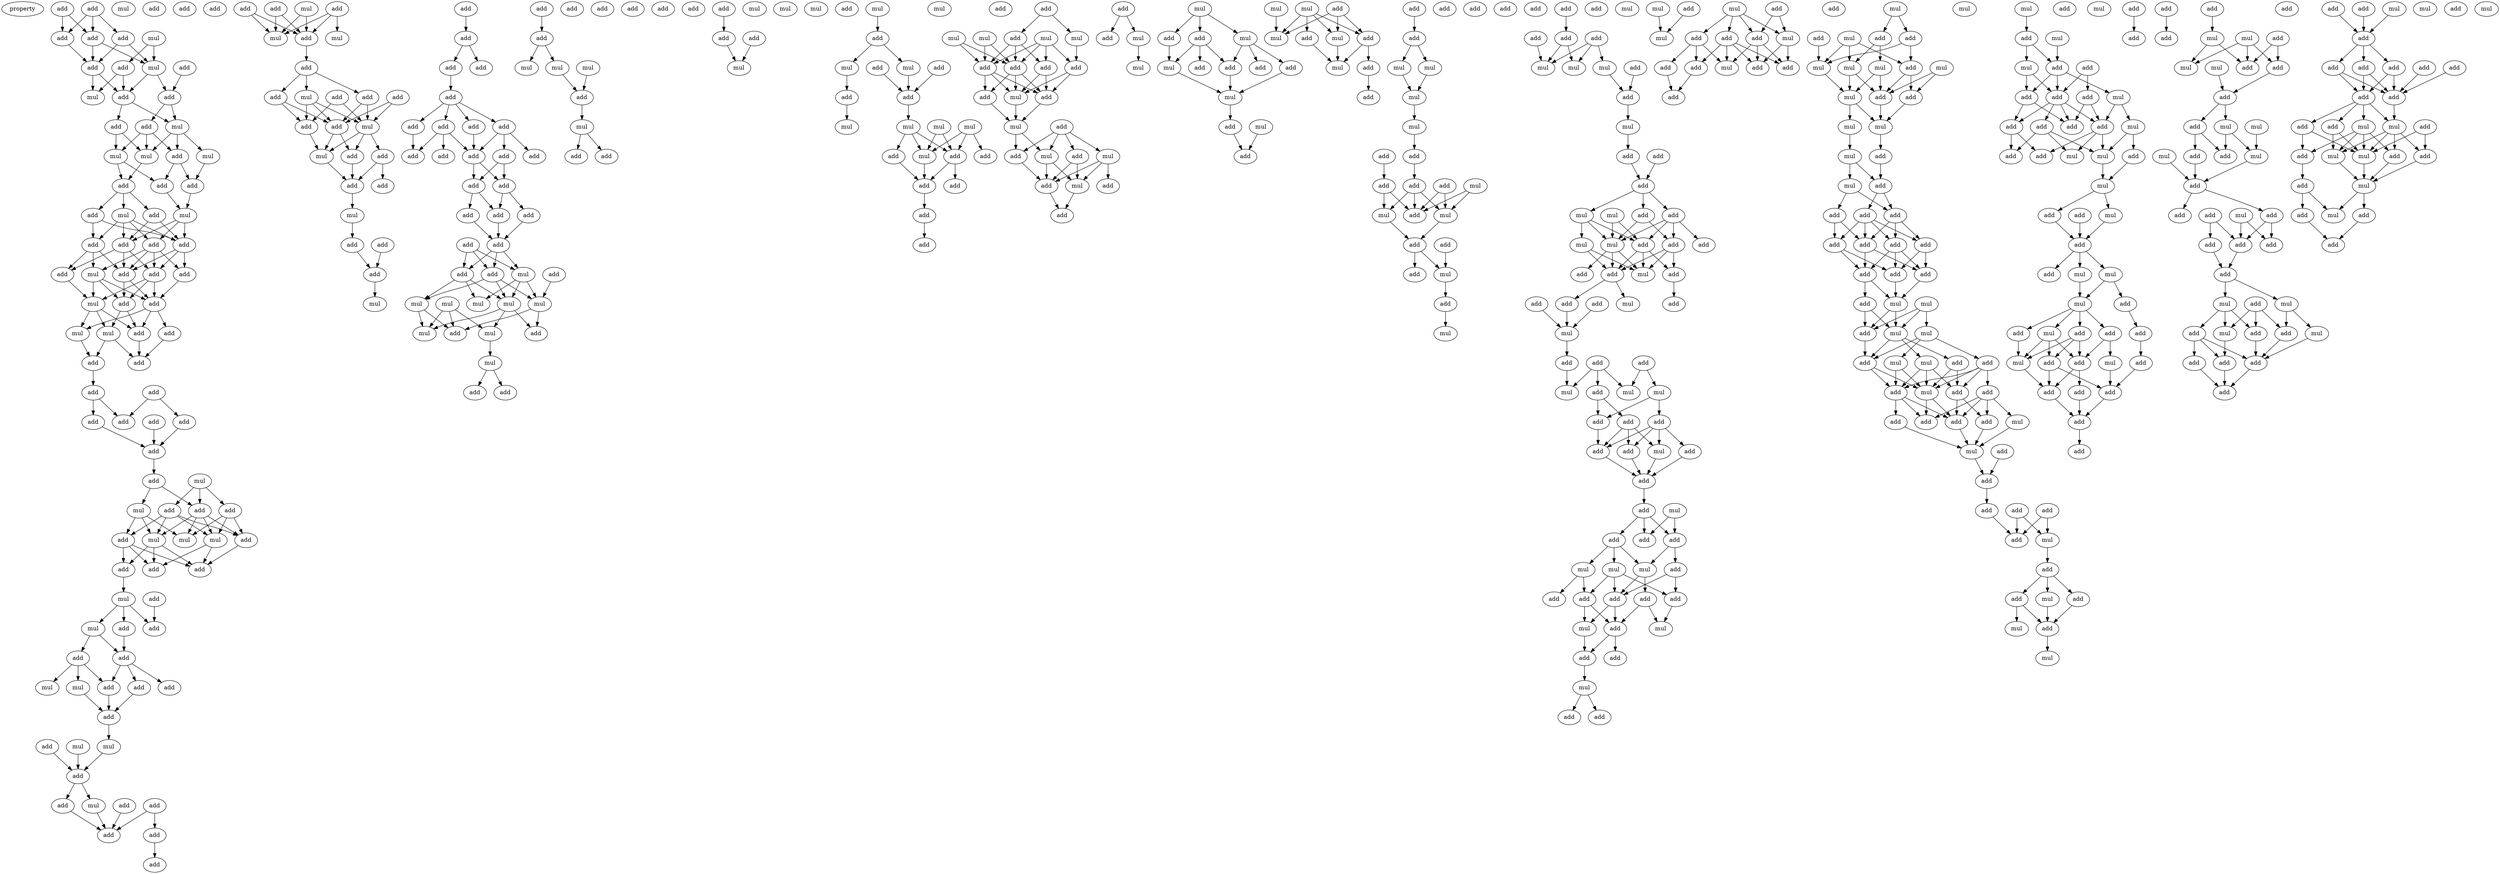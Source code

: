 digraph {
    node [fontcolor=black]
    property [mul=2,lf=1.0]
    0 [ label = add ];
    1 [ label = add ];
    2 [ label = mul ];
    3 [ label = mul ];
    4 [ label = add ];
    5 [ label = add ];
    6 [ label = add ];
    7 [ label = add ];
    8 [ label = mul ];
    9 [ label = add ];
    10 [ label = add ];
    11 [ label = mul ];
    12 [ label = add ];
    13 [ label = add ];
    14 [ label = add ];
    15 [ label = add ];
    16 [ label = mul ];
    17 [ label = mul ];
    18 [ label = add ];
    19 [ label = mul ];
    20 [ label = mul ];
    21 [ label = add ];
    22 [ label = add ];
    23 [ label = add ];
    24 [ label = add ];
    25 [ label = mul ];
    26 [ label = mul ];
    27 [ label = add ];
    28 [ label = add ];
    29 [ label = add ];
    30 [ label = add ];
    31 [ label = add ];
    32 [ label = add ];
    33 [ label = add ];
    34 [ label = mul ];
    35 [ label = add ];
    36 [ label = add ];
    37 [ label = mul ];
    38 [ label = add ];
    39 [ label = add ];
    40 [ label = add ];
    41 [ label = add ];
    42 [ label = mul ];
    43 [ label = add ];
    44 [ label = mul ];
    45 [ label = add ];
    46 [ label = add ];
    47 [ label = add ];
    48 [ label = add ];
    49 [ label = add ];
    50 [ label = add ];
    51 [ label = add ];
    52 [ label = add ];
    53 [ label = add ];
    54 [ label = add ];
    55 [ label = mul ];
    56 [ label = add ];
    57 [ label = add ];
    58 [ label = add ];
    59 [ label = add ];
    60 [ label = mul ];
    61 [ label = mul ];
    62 [ label = mul ];
    63 [ label = mul ];
    64 [ label = add ];
    65 [ label = add ];
    66 [ label = add ];
    67 [ label = add ];
    68 [ label = add ];
    69 [ label = add ];
    70 [ label = mul ];
    71 [ label = mul ];
    72 [ label = add ];
    73 [ label = add ];
    74 [ label = add ];
    75 [ label = add ];
    76 [ label = add ];
    77 [ label = mul ];
    78 [ label = add ];
    79 [ label = add ];
    80 [ label = mul ];
    81 [ label = add ];
    82 [ label = add ];
    83 [ label = add ];
    84 [ label = mul ];
    85 [ label = mul ];
    86 [ label = add ];
    87 [ label = add ];
    88 [ label = add ];
    89 [ label = add ];
    90 [ label = mul ];
    91 [ label = add ];
    92 [ label = add ];
    93 [ label = add ];
    94 [ label = add ];
    95 [ label = add ];
    96 [ label = mul ];
    97 [ label = add ];
    98 [ label = mul ];
    99 [ label = mul ];
    100 [ label = add ];
    101 [ label = add ];
    102 [ label = add ];
    103 [ label = mul ];
    104 [ label = add ];
    105 [ label = add ];
    106 [ label = add ];
    107 [ label = add ];
    108 [ label = mul ];
    109 [ label = add ];
    110 [ label = add ];
    111 [ label = add ];
    112 [ label = mul ];
    113 [ label = add ];
    114 [ label = add ];
    115 [ label = mul ];
    116 [ label = add ];
    117 [ label = add ];
    118 [ label = add ];
    119 [ label = add ];
    120 [ label = add ];
    121 [ label = mul ];
    122 [ label = add ];
    123 [ label = add ];
    124 [ label = add ];
    125 [ label = add ];
    126 [ label = add ];
    127 [ label = add ];
    128 [ label = add ];
    129 [ label = add ];
    130 [ label = add ];
    131 [ label = add ];
    132 [ label = add ];
    133 [ label = add ];
    134 [ label = add ];
    135 [ label = add ];
    136 [ label = add ];
    137 [ label = add ];
    138 [ label = add ];
    139 [ label = add ];
    140 [ label = add ];
    141 [ label = add ];
    142 [ label = add ];
    143 [ label = mul ];
    144 [ label = add ];
    145 [ label = mul ];
    146 [ label = mul ];
    147 [ label = mul ];
    148 [ label = mul ];
    149 [ label = mul ];
    150 [ label = add ];
    151 [ label = mul ];
    152 [ label = add ];
    153 [ label = mul ];
    154 [ label = mul ];
    155 [ label = add ];
    156 [ label = add ];
    157 [ label = add ];
    158 [ label = add ];
    159 [ label = add ];
    160 [ label = mul ];
    161 [ label = mul ];
    162 [ label = add ];
    163 [ label = mul ];
    164 [ label = add ];
    165 [ label = mul ];
    166 [ label = add ];
    167 [ label = add ];
    168 [ label = add ];
    169 [ label = add ];
    170 [ label = add ];
    171 [ label = add ];
    172 [ label = mul ];
    173 [ label = add ];
    174 [ label = mul ];
    175 [ label = mul ];
    176 [ label = add ];
    177 [ label = mul ];
    178 [ label = add ];
    179 [ label = mul ];
    180 [ label = add ];
    181 [ label = mul ];
    182 [ label = add ];
    183 [ label = mul ];
    184 [ label = mul ];
    185 [ label = add ];
    186 [ label = add ];
    187 [ label = add ];
    188 [ label = mul ];
    189 [ label = mul ];
    190 [ label = mul ];
    191 [ label = mul ];
    192 [ label = add ];
    193 [ label = mul ];
    194 [ label = add ];
    195 [ label = add ];
    196 [ label = add ];
    197 [ label = add ];
    198 [ label = add ];
    199 [ label = add ];
    200 [ label = add ];
    201 [ label = add ];
    202 [ label = add ];
    203 [ label = mul ];
    204 [ label = mul ];
    205 [ label = mul ];
    206 [ label = mul ];
    207 [ label = add ];
    208 [ label = add ];
    209 [ label = add ];
    210 [ label = add ];
    211 [ label = mul ];
    212 [ label = add ];
    213 [ label = add ];
    214 [ label = mul ];
    215 [ label = add ];
    216 [ label = mul ];
    217 [ label = mul ];
    218 [ label = add ];
    219 [ label = add ];
    220 [ label = mul ];
    221 [ label = add ];
    222 [ label = add ];
    223 [ label = add ];
    224 [ label = add ];
    225 [ label = add ];
    226 [ label = mul ];
    227 [ label = mul ];
    228 [ label = mul ];
    229 [ label = add ];
    230 [ label = add ];
    231 [ label = mul ];
    232 [ label = add ];
    233 [ label = add ];
    234 [ label = add ];
    235 [ label = add ];
    236 [ label = mul ];
    237 [ label = mul ];
    238 [ label = mul ];
    239 [ label = add ];
    240 [ label = add ];
    241 [ label = mul ];
    242 [ label = add ];
    243 [ label = mul ];
    244 [ label = add ];
    245 [ label = mul ];
    246 [ label = add ];
    247 [ label = mul ];
    248 [ label = mul ];
    249 [ label = add ];
    250 [ label = add ];
    251 [ label = add ];
    252 [ label = add ];
    253 [ label = mul ];
    254 [ label = mul ];
    255 [ label = add ];
    256 [ label = add ];
    257 [ label = mul ];
    258 [ label = add ];
    259 [ label = mul ];
    260 [ label = add ];
    261 [ label = add ];
    262 [ label = add ];
    263 [ label = add ];
    264 [ label = add ];
    265 [ label = mul ];
    266 [ label = add ];
    267 [ label = mul ];
    268 [ label = mul ];
    269 [ label = add ];
    270 [ label = add ];
    271 [ label = add ];
    272 [ label = mul ];
    273 [ label = add ];
    274 [ label = mul ];
    275 [ label = add ];
    276 [ label = add ];
    277 [ label = add ];
    278 [ label = add ];
    279 [ label = add ];
    280 [ label = mul ];
    281 [ label = mul ];
    282 [ label = mul ];
    283 [ label = add ];
    284 [ label = add ];
    285 [ label = add ];
    286 [ label = mul ];
    287 [ label = add ];
    288 [ label = add ];
    289 [ label = add ];
    290 [ label = mul ];
    291 [ label = mul ];
    292 [ label = add ];
    293 [ label = add ];
    294 [ label = add ];
    295 [ label = add ];
    296 [ label = add ];
    297 [ label = mul ];
    298 [ label = mul ];
    299 [ label = add ];
    300 [ label = add ];
    301 [ label = mul ];
    302 [ label = add ];
    303 [ label = add ];
    304 [ label = mul ];
    305 [ label = add ];
    306 [ label = add ];
    307 [ label = add ];
    308 [ label = mul ];
    309 [ label = add ];
    310 [ label = add ];
    311 [ label = add ];
    312 [ label = add ];
    313 [ label = mul ];
    314 [ label = mul ];
    315 [ label = mul ];
    316 [ label = add ];
    317 [ label = add ];
    318 [ label = add ];
    319 [ label = add ];
    320 [ label = mul ];
    321 [ label = add ];
    322 [ label = add ];
    323 [ label = add ];
    324 [ label = add ];
    325 [ label = mul ];
    326 [ label = add ];
    327 [ label = add ];
    328 [ label = add ];
    329 [ label = mul ];
    330 [ label = mul ];
    331 [ label = add ];
    332 [ label = mul ];
    333 [ label = mul ];
    334 [ label = add ];
    335 [ label = add ];
    336 [ label = add ];
    337 [ label = add ];
    338 [ label = add ];
    339 [ label = mul ];
    340 [ label = add ];
    341 [ label = mul ];
    342 [ label = add ];
    343 [ label = add ];
    344 [ label = mul ];
    345 [ label = mul ];
    346 [ label = add ];
    347 [ label = add ];
    348 [ label = add ];
    349 [ label = mul ];
    350 [ label = mul ];
    351 [ label = add ];
    352 [ label = add ];
    353 [ label = add ];
    354 [ label = mul ];
    355 [ label = add ];
    356 [ label = add ];
    357 [ label = add ];
    358 [ label = add ];
    359 [ label = add ];
    360 [ label = add ];
    361 [ label = mul ];
    362 [ label = add ];
    363 [ label = mul ];
    364 [ label = add ];
    365 [ label = add ];
    366 [ label = add ];
    367 [ label = mul ];
    368 [ label = mul ];
    369 [ label = mul ];
    370 [ label = add ];
    371 [ label = mul ];
    372 [ label = mul ];
    373 [ label = mul ];
    374 [ label = add ];
    375 [ label = add ];
    376 [ label = mul ];
    377 [ label = mul ];
    378 [ label = mul ];
    379 [ label = add ];
    380 [ label = mul ];
    381 [ label = add ];
    382 [ label = mul ];
    383 [ label = add ];
    384 [ label = add ];
    385 [ label = add ];
    386 [ label = add ];
    387 [ label = add ];
    388 [ label = add ];
    389 [ label = add ];
    390 [ label = add ];
    391 [ label = add ];
    392 [ label = add ];
    393 [ label = mul ];
    394 [ label = mul ];
    395 [ label = add ];
    396 [ label = add ];
    397 [ label = mul ];
    398 [ label = mul ];
    399 [ label = mul ];
    400 [ label = mul ];
    401 [ label = add ];
    402 [ label = add ];
    403 [ label = add ];
    404 [ label = add ];
    405 [ label = mul ];
    406 [ label = add ];
    407 [ label = add ];
    408 [ label = mul ];
    409 [ label = add ];
    410 [ label = add ];
    411 [ label = add ];
    412 [ label = add ];
    413 [ label = add ];
    414 [ label = mul ];
    415 [ label = add ];
    416 [ label = add ];
    417 [ label = add ];
    418 [ label = add ];
    419 [ label = mul ];
    420 [ label = add ];
    421 [ label = add ];
    422 [ label = add ];
    423 [ label = add ];
    424 [ label = mul ];
    425 [ label = mul ];
    426 [ label = add ];
    427 [ label = mul ];
    428 [ label = mul ];
    429 [ label = mul ];
    430 [ label = add ];
    431 [ label = mul ];
    432 [ label = add ];
    433 [ label = add ];
    434 [ label = mul ];
    435 [ label = add ];
    436 [ label = add ];
    437 [ label = add ];
    438 [ label = add ];
    439 [ label = add ];
    440 [ label = add ];
    441 [ label = mul ];
    442 [ label = add ];
    443 [ label = add ];
    444 [ label = mul ];
    445 [ label = add ];
    446 [ label = add ];
    447 [ label = mul ];
    448 [ label = mul ];
    449 [ label = mul ];
    450 [ label = add ];
    451 [ label = mul ];
    452 [ label = add ];
    453 [ label = add ];
    454 [ label = add ];
    455 [ label = add ];
    456 [ label = mul ];
    457 [ label = mul ];
    458 [ label = mul ];
    459 [ label = add ];
    460 [ label = add ];
    461 [ label = add ];
    462 [ label = mul ];
    463 [ label = add ];
    464 [ label = add ];
    465 [ label = add ];
    466 [ label = mul ];
    467 [ label = add ];
    468 [ label = mul ];
    469 [ label = add ];
    470 [ label = add ];
    471 [ label = add ];
    472 [ label = add ];
    473 [ label = add ];
    474 [ label = add ];
    475 [ label = add ];
    476 [ label = add ];
    477 [ label = add ];
    478 [ label = add ];
    479 [ label = add ];
    480 [ label = mul ];
    481 [ label = mul ];
    482 [ label = add ];
    483 [ label = mul ];
    484 [ label = mul ];
    485 [ label = add ];
    486 [ label = add ];
    487 [ label = add ];
    488 [ label = mul ];
    489 [ label = mul ];
    490 [ label = add ];
    491 [ label = add ];
    492 [ label = mul ];
    493 [ label = add ];
    494 [ label = mul ];
    495 [ label = add ];
    496 [ label = add ];
    497 [ label = mul ];
    498 [ label = add ];
    499 [ label = add ];
    500 [ label = add ];
    501 [ label = add ];
    502 [ label = add ];
    503 [ label = add ];
    504 [ label = add ];
    505 [ label = mul ];
    506 [ label = mul ];
    507 [ label = add ];
    508 [ label = mul ];
    509 [ label = mul ];
    510 [ label = add ];
    511 [ label = add ];
    512 [ label = add ];
    513 [ label = add ];
    514 [ label = add ];
    515 [ label = add ];
    516 [ label = add ];
    517 [ label = add ];
    518 [ label = mul ];
    519 [ label = add ];
    520 [ label = mul ];
    521 [ label = add ];
    522 [ label = add ];
    523 [ label = add ];
    524 [ label = add ];
    525 [ label = add ];
    526 [ label = add ];
    527 [ label = add ];
    528 [ label = add ];
    529 [ label = add ];
    530 [ label = add ];
    531 [ label = add ];
    532 [ label = add ];
    533 [ label = mul ];
    534 [ label = mul ];
    535 [ label = add ];
    536 [ label = mul ];
    537 [ label = add ];
    538 [ label = mul ];
    539 [ label = add ];
    540 [ label = add ];
    541 [ label = mul ];
    542 [ label = add ];
    543 [ label = add ];
    544 [ label = mul ];
    545 [ label = mul ];
    546 [ label = add ];
    0 -> 4 [ name = 0 ];
    0 -> 5 [ name = 1 ];
    0 -> 6 [ name = 2 ];
    1 -> 5 [ name = 3 ];
    1 -> 6 [ name = 4 ];
    3 -> 7 [ name = 5 ];
    3 -> 8 [ name = 6 ];
    4 -> 8 [ name = 7 ];
    4 -> 9 [ name = 8 ];
    5 -> 8 [ name = 9 ];
    5 -> 9 [ name = 10 ];
    6 -> 9 [ name = 11 ];
    7 -> 11 [ name = 12 ];
    7 -> 12 [ name = 13 ];
    8 -> 12 [ name = 14 ];
    8 -> 13 [ name = 15 ];
    9 -> 11 [ name = 16 ];
    9 -> 12 [ name = 17 ];
    10 -> 13 [ name = 18 ];
    12 -> 14 [ name = 19 ];
    12 -> 16 [ name = 20 ];
    13 -> 15 [ name = 21 ];
    13 -> 16 [ name = 22 ];
    14 -> 19 [ name = 23 ];
    14 -> 20 [ name = 24 ];
    15 -> 18 [ name = 25 ];
    15 -> 19 [ name = 26 ];
    15 -> 20 [ name = 27 ];
    16 -> 17 [ name = 28 ];
    16 -> 18 [ name = 29 ];
    16 -> 20 [ name = 30 ];
    17 -> 23 [ name = 31 ];
    18 -> 22 [ name = 32 ];
    18 -> 23 [ name = 33 ];
    19 -> 21 [ name = 34 ];
    19 -> 22 [ name = 35 ];
    20 -> 21 [ name = 36 ];
    21 -> 24 [ name = 37 ];
    21 -> 25 [ name = 38 ];
    21 -> 27 [ name = 39 ];
    22 -> 26 [ name = 40 ];
    23 -> 26 [ name = 41 ];
    24 -> 29 [ name = 42 ];
    24 -> 31 [ name = 43 ];
    25 -> 28 [ name = 44 ];
    25 -> 29 [ name = 45 ];
    25 -> 30 [ name = 46 ];
    25 -> 31 [ name = 47 ];
    26 -> 28 [ name = 48 ];
    26 -> 29 [ name = 49 ];
    26 -> 31 [ name = 50 ];
    27 -> 29 [ name = 51 ];
    27 -> 30 [ name = 52 ];
    28 -> 32 [ name = 53 ];
    28 -> 33 [ name = 54 ];
    28 -> 34 [ name = 55 ];
    28 -> 36 [ name = 56 ];
    29 -> 32 [ name = 57 ];
    29 -> 33 [ name = 58 ];
    29 -> 36 [ name = 59 ];
    30 -> 33 [ name = 60 ];
    30 -> 34 [ name = 61 ];
    30 -> 35 [ name = 62 ];
    31 -> 33 [ name = 63 ];
    31 -> 35 [ name = 64 ];
    31 -> 36 [ name = 65 ];
    32 -> 39 [ name = 66 ];
    33 -> 38 [ name = 67 ];
    33 -> 39 [ name = 68 ];
    34 -> 37 [ name = 69 ];
    34 -> 38 [ name = 70 ];
    34 -> 39 [ name = 71 ];
    35 -> 37 [ name = 72 ];
    36 -> 37 [ name = 73 ];
    36 -> 38 [ name = 74 ];
    36 -> 39 [ name = 75 ];
    37 -> 40 [ name = 76 ];
    37 -> 42 [ name = 77 ];
    37 -> 44 [ name = 78 ];
    38 -> 40 [ name = 79 ];
    38 -> 42 [ name = 80 ];
    39 -> 40 [ name = 81 ];
    39 -> 43 [ name = 82 ];
    39 -> 44 [ name = 83 ];
    40 -> 45 [ name = 84 ];
    42 -> 45 [ name = 85 ];
    42 -> 46 [ name = 86 ];
    43 -> 45 [ name = 87 ];
    44 -> 46 [ name = 88 ];
    46 -> 48 [ name = 89 ];
    47 -> 49 [ name = 90 ];
    47 -> 50 [ name = 91 ];
    48 -> 50 [ name = 92 ];
    48 -> 51 [ name = 93 ];
    49 -> 54 [ name = 94 ];
    51 -> 54 [ name = 95 ];
    53 -> 54 [ name = 96 ];
    54 -> 56 [ name = 97 ];
    55 -> 57 [ name = 98 ];
    55 -> 58 [ name = 99 ];
    55 -> 59 [ name = 100 ];
    56 -> 57 [ name = 101 ];
    56 -> 60 [ name = 102 ];
    57 -> 61 [ name = 103 ];
    57 -> 62 [ name = 104 ];
    57 -> 63 [ name = 105 ];
    57 -> 65 [ name = 106 ];
    58 -> 61 [ name = 107 ];
    58 -> 62 [ name = 108 ];
    58 -> 64 [ name = 109 ];
    58 -> 65 [ name = 110 ];
    59 -> 62 [ name = 111 ];
    59 -> 63 [ name = 112 ];
    59 -> 65 [ name = 113 ];
    60 -> 61 [ name = 114 ];
    60 -> 63 [ name = 115 ];
    60 -> 64 [ name = 116 ];
    61 -> 66 [ name = 117 ];
    61 -> 67 [ name = 118 ];
    61 -> 68 [ name = 119 ];
    62 -> 67 [ name = 120 ];
    62 -> 68 [ name = 121 ];
    64 -> 66 [ name = 122 ];
    64 -> 67 [ name = 123 ];
    64 -> 68 [ name = 124 ];
    65 -> 68 [ name = 125 ];
    66 -> 70 [ name = 126 ];
    69 -> 72 [ name = 127 ];
    70 -> 71 [ name = 128 ];
    70 -> 72 [ name = 129 ];
    70 -> 73 [ name = 130 ];
    71 -> 74 [ name = 131 ];
    71 -> 75 [ name = 132 ];
    73 -> 75 [ name = 133 ];
    74 -> 77 [ name = 134 ];
    74 -> 79 [ name = 135 ];
    74 -> 80 [ name = 136 ];
    75 -> 76 [ name = 137 ];
    75 -> 78 [ name = 138 ];
    75 -> 79 [ name = 139 ];
    76 -> 81 [ name = 140 ];
    77 -> 81 [ name = 141 ];
    79 -> 81 [ name = 142 ];
    81 -> 85 [ name = 143 ];
    82 -> 86 [ name = 144 ];
    84 -> 86 [ name = 145 ];
    85 -> 86 [ name = 146 ];
    86 -> 89 [ name = 147 ];
    86 -> 90 [ name = 148 ];
    87 -> 91 [ name = 149 ];
    87 -> 92 [ name = 150 ];
    88 -> 92 [ name = 151 ];
    89 -> 92 [ name = 152 ];
    90 -> 92 [ name = 153 ];
    91 -> 93 [ name = 154 ];
    94 -> 99 [ name = 155 ];
    94 -> 100 [ name = 156 ];
    95 -> 99 [ name = 157 ];
    95 -> 100 [ name = 158 ];
    96 -> 99 [ name = 159 ];
    96 -> 100 [ name = 160 ];
    97 -> 98 [ name = 161 ];
    97 -> 99 [ name = 162 ];
    97 -> 100 [ name = 163 ];
    100 -> 101 [ name = 164 ];
    101 -> 102 [ name = 165 ];
    101 -> 103 [ name = 166 ];
    101 -> 104 [ name = 167 ];
    102 -> 108 [ name = 168 ];
    102 -> 109 [ name = 169 ];
    103 -> 107 [ name = 170 ];
    103 -> 108 [ name = 171 ];
    103 -> 109 [ name = 172 ];
    104 -> 107 [ name = 173 ];
    104 -> 109 [ name = 174 ];
    105 -> 107 [ name = 175 ];
    105 -> 108 [ name = 176 ];
    106 -> 108 [ name = 177 ];
    106 -> 109 [ name = 178 ];
    107 -> 112 [ name = 179 ];
    108 -> 110 [ name = 180 ];
    108 -> 111 [ name = 181 ];
    108 -> 112 [ name = 182 ];
    109 -> 110 [ name = 183 ];
    109 -> 112 [ name = 184 ];
    110 -> 113 [ name = 185 ];
    111 -> 113 [ name = 186 ];
    111 -> 114 [ name = 187 ];
    112 -> 113 [ name = 188 ];
    113 -> 115 [ name = 189 ];
    115 -> 116 [ name = 190 ];
    116 -> 120 [ name = 191 ];
    117 -> 119 [ name = 192 ];
    118 -> 120 [ name = 193 ];
    119 -> 122 [ name = 194 ];
    119 -> 123 [ name = 195 ];
    120 -> 121 [ name = 196 ];
    122 -> 124 [ name = 197 ];
    124 -> 125 [ name = 198 ];
    124 -> 126 [ name = 199 ];
    124 -> 127 [ name = 200 ];
    124 -> 128 [ name = 201 ];
    125 -> 132 [ name = 202 ];
    126 -> 129 [ name = 203 ];
    126 -> 130 [ name = 204 ];
    126 -> 131 [ name = 205 ];
    127 -> 130 [ name = 206 ];
    127 -> 132 [ name = 207 ];
    127 -> 133 [ name = 208 ];
    128 -> 130 [ name = 209 ];
    130 -> 134 [ name = 210 ];
    130 -> 135 [ name = 211 ];
    131 -> 134 [ name = 212 ];
    131 -> 135 [ name = 213 ];
    134 -> 136 [ name = 214 ];
    134 -> 138 [ name = 215 ];
    135 -> 137 [ name = 216 ];
    135 -> 138 [ name = 217 ];
    136 -> 139 [ name = 218 ];
    137 -> 139 [ name = 219 ];
    138 -> 139 [ name = 220 ];
    139 -> 141 [ name = 221 ];
    139 -> 143 [ name = 222 ];
    139 -> 144 [ name = 223 ];
    140 -> 141 [ name = 224 ];
    140 -> 143 [ name = 225 ];
    140 -> 144 [ name = 226 ];
    141 -> 146 [ name = 227 ];
    141 -> 148 [ name = 228 ];
    141 -> 149 [ name = 229 ];
    142 -> 147 [ name = 230 ];
    143 -> 147 [ name = 231 ];
    143 -> 148 [ name = 232 ];
    143 -> 149 [ name = 233 ];
    144 -> 146 [ name = 234 ];
    144 -> 147 [ name = 235 ];
    144 -> 148 [ name = 236 ];
    145 -> 151 [ name = 237 ];
    145 -> 152 [ name = 238 ];
    145 -> 153 [ name = 239 ];
    146 -> 151 [ name = 240 ];
    146 -> 152 [ name = 241 ];
    147 -> 150 [ name = 242 ];
    147 -> 152 [ name = 243 ];
    148 -> 150 [ name = 244 ];
    148 -> 151 [ name = 245 ];
    148 -> 153 [ name = 246 ];
    153 -> 154 [ name = 247 ];
    154 -> 156 [ name = 248 ];
    154 -> 157 [ name = 249 ];
    155 -> 159 [ name = 250 ];
    159 -> 161 [ name = 251 ];
    159 -> 163 [ name = 252 ];
    160 -> 164 [ name = 253 ];
    163 -> 164 [ name = 254 ];
    164 -> 165 [ name = 255 ];
    165 -> 168 [ name = 256 ];
    165 -> 169 [ name = 257 ];
    171 -> 173 [ name = 258 ];
    173 -> 177 [ name = 259 ];
    176 -> 177 [ name = 260 ];
    179 -> 180 [ name = 261 ];
    180 -> 181 [ name = 262 ];
    180 -> 183 [ name = 263 ];
    181 -> 187 [ name = 264 ];
    182 -> 186 [ name = 265 ];
    183 -> 186 [ name = 266 ];
    185 -> 186 [ name = 267 ];
    186 -> 190 [ name = 268 ];
    187 -> 189 [ name = 269 ];
    188 -> 193 [ name = 270 ];
    188 -> 194 [ name = 271 ];
    188 -> 195 [ name = 272 ];
    190 -> 192 [ name = 273 ];
    190 -> 193 [ name = 274 ];
    190 -> 195 [ name = 275 ];
    191 -> 193 [ name = 276 ];
    191 -> 195 [ name = 277 ];
    192 -> 196 [ name = 278 ];
    193 -> 196 [ name = 279 ];
    195 -> 196 [ name = 280 ];
    195 -> 197 [ name = 281 ];
    196 -> 198 [ name = 282 ];
    198 -> 199 [ name = 283 ];
    201 -> 202 [ name = 284 ];
    201 -> 205 [ name = 285 ];
    202 -> 207 [ name = 286 ];
    202 -> 208 [ name = 287 ];
    202 -> 209 [ name = 288 ];
    203 -> 207 [ name = 289 ];
    203 -> 208 [ name = 290 ];
    203 -> 209 [ name = 291 ];
    203 -> 210 [ name = 292 ];
    204 -> 207 [ name = 293 ];
    204 -> 208 [ name = 294 ];
    205 -> 210 [ name = 295 ];
    206 -> 207 [ name = 296 ];
    206 -> 208 [ name = 297 ];
    207 -> 211 [ name = 298 ];
    207 -> 212 [ name = 299 ];
    207 -> 213 [ name = 300 ];
    208 -> 211 [ name = 301 ];
    208 -> 212 [ name = 302 ];
    208 -> 213 [ name = 303 ];
    209 -> 211 [ name = 304 ];
    209 -> 213 [ name = 305 ];
    210 -> 211 [ name = 306 ];
    210 -> 213 [ name = 307 ];
    211 -> 214 [ name = 308 ];
    212 -> 214 [ name = 309 ];
    213 -> 214 [ name = 310 ];
    214 -> 216 [ name = 311 ];
    214 -> 219 [ name = 312 ];
    215 -> 216 [ name = 313 ];
    215 -> 217 [ name = 314 ];
    215 -> 218 [ name = 315 ];
    215 -> 219 [ name = 316 ];
    216 -> 220 [ name = 317 ];
    216 -> 221 [ name = 318 ];
    217 -> 220 [ name = 319 ];
    217 -> 221 [ name = 320 ];
    217 -> 222 [ name = 321 ];
    218 -> 220 [ name = 322 ];
    218 -> 221 [ name = 323 ];
    219 -> 221 [ name = 324 ];
    220 -> 223 [ name = 325 ];
    221 -> 223 [ name = 326 ];
    224 -> 225 [ name = 327 ];
    224 -> 226 [ name = 328 ];
    226 -> 228 [ name = 329 ];
    227 -> 229 [ name = 330 ];
    227 -> 230 [ name = 331 ];
    227 -> 231 [ name = 332 ];
    229 -> 236 [ name = 333 ];
    230 -> 232 [ name = 334 ];
    230 -> 233 [ name = 335 ];
    230 -> 236 [ name = 336 ];
    231 -> 232 [ name = 337 ];
    231 -> 234 [ name = 338 ];
    231 -> 235 [ name = 339 ];
    232 -> 237 [ name = 340 ];
    235 -> 237 [ name = 341 ];
    236 -> 237 [ name = 342 ];
    237 -> 239 [ name = 343 ];
    238 -> 240 [ name = 344 ];
    239 -> 240 [ name = 345 ];
    241 -> 247 [ name = 346 ];
    242 -> 245 [ name = 347 ];
    242 -> 246 [ name = 348 ];
    242 -> 247 [ name = 349 ];
    243 -> 244 [ name = 350 ];
    243 -> 245 [ name = 351 ];
    243 -> 246 [ name = 352 ];
    243 -> 247 [ name = 353 ];
    244 -> 248 [ name = 354 ];
    245 -> 248 [ name = 355 ];
    246 -> 248 [ name = 356 ];
    246 -> 249 [ name = 357 ];
    249 -> 251 [ name = 358 ];
    250 -> 252 [ name = 359 ];
    252 -> 253 [ name = 360 ];
    252 -> 254 [ name = 361 ];
    253 -> 257 [ name = 362 ];
    254 -> 257 [ name = 363 ];
    257 -> 259 [ name = 364 ];
    259 -> 261 [ name = 365 ];
    260 -> 264 [ name = 366 ];
    261 -> 263 [ name = 367 ];
    262 -> 266 [ name = 368 ];
    262 -> 267 [ name = 369 ];
    263 -> 266 [ name = 370 ];
    263 -> 267 [ name = 371 ];
    263 -> 268 [ name = 372 ];
    264 -> 266 [ name = 373 ];
    264 -> 268 [ name = 374 ];
    265 -> 266 [ name = 375 ];
    265 -> 267 [ name = 376 ];
    267 -> 269 [ name = 377 ];
    268 -> 269 [ name = 378 ];
    269 -> 271 [ name = 379 ];
    269 -> 272 [ name = 380 ];
    270 -> 272 [ name = 381 ];
    272 -> 273 [ name = 382 ];
    273 -> 274 [ name = 383 ];
    276 -> 277 [ name = 384 ];
    277 -> 280 [ name = 385 ];
    277 -> 281 [ name = 386 ];
    278 -> 280 [ name = 387 ];
    278 -> 281 [ name = 388 ];
    278 -> 282 [ name = 389 ];
    279 -> 280 [ name = 390 ];
    282 -> 285 [ name = 391 ];
    283 -> 285 [ name = 392 ];
    285 -> 286 [ name = 393 ];
    286 -> 288 [ name = 394 ];
    287 -> 289 [ name = 395 ];
    288 -> 289 [ name = 396 ];
    289 -> 291 [ name = 397 ];
    289 -> 292 [ name = 398 ];
    289 -> 293 [ name = 399 ];
    290 -> 295 [ name = 400 ];
    290 -> 298 [ name = 401 ];
    291 -> 295 [ name = 402 ];
    291 -> 297 [ name = 403 ];
    291 -> 298 [ name = 404 ];
    292 -> 294 [ name = 405 ];
    292 -> 295 [ name = 406 ];
    292 -> 296 [ name = 407 ];
    292 -> 298 [ name = 408 ];
    293 -> 294 [ name = 409 ];
    293 -> 298 [ name = 410 ];
    294 -> 299 [ name = 411 ];
    294 -> 300 [ name = 412 ];
    294 -> 301 [ name = 413 ];
    295 -> 299 [ name = 414 ];
    295 -> 300 [ name = 415 ];
    295 -> 301 [ name = 416 ];
    297 -> 299 [ name = 417 ];
    297 -> 301 [ name = 418 ];
    298 -> 299 [ name = 419 ];
    298 -> 301 [ name = 420 ];
    298 -> 302 [ name = 421 ];
    299 -> 304 [ name = 422 ];
    299 -> 307 [ name = 423 ];
    300 -> 303 [ name = 424 ];
    305 -> 308 [ name = 425 ];
    306 -> 308 [ name = 426 ];
    307 -> 308 [ name = 427 ];
    308 -> 310 [ name = 428 ];
    309 -> 314 [ name = 429 ];
    309 -> 315 [ name = 430 ];
    310 -> 313 [ name = 431 ];
    311 -> 312 [ name = 432 ];
    311 -> 313 [ name = 433 ];
    311 -> 315 [ name = 434 ];
    312 -> 316 [ name = 435 ];
    312 -> 318 [ name = 436 ];
    314 -> 317 [ name = 437 ];
    314 -> 318 [ name = 438 ];
    316 -> 320 [ name = 439 ];
    316 -> 321 [ name = 440 ];
    316 -> 322 [ name = 441 ];
    317 -> 319 [ name = 442 ];
    317 -> 320 [ name = 443 ];
    317 -> 321 [ name = 444 ];
    317 -> 322 [ name = 445 ];
    318 -> 322 [ name = 446 ];
    319 -> 323 [ name = 447 ];
    320 -> 323 [ name = 448 ];
    321 -> 323 [ name = 449 ];
    322 -> 323 [ name = 450 ];
    323 -> 324 [ name = 451 ];
    324 -> 326 [ name = 452 ];
    324 -> 327 [ name = 453 ];
    324 -> 328 [ name = 454 ];
    325 -> 327 [ name = 455 ];
    325 -> 328 [ name = 456 ];
    326 -> 330 [ name = 457 ];
    326 -> 332 [ name = 458 ];
    326 -> 333 [ name = 459 ];
    328 -> 330 [ name = 460 ];
    328 -> 331 [ name = 461 ];
    330 -> 335 [ name = 462 ];
    330 -> 337 [ name = 463 ];
    331 -> 335 [ name = 464 ];
    331 -> 336 [ name = 465 ];
    332 -> 334 [ name = 466 ];
    332 -> 335 [ name = 467 ];
    332 -> 336 [ name = 468 ];
    333 -> 334 [ name = 469 ];
    333 -> 338 [ name = 470 ];
    334 -> 339 [ name = 471 ];
    334 -> 340 [ name = 472 ];
    335 -> 339 [ name = 473 ];
    335 -> 340 [ name = 474 ];
    336 -> 341 [ name = 475 ];
    337 -> 340 [ name = 476 ];
    337 -> 341 [ name = 477 ];
    339 -> 343 [ name = 478 ];
    340 -> 342 [ name = 479 ];
    340 -> 343 [ name = 480 ];
    343 -> 344 [ name = 481 ];
    344 -> 347 [ name = 482 ];
    344 -> 348 [ name = 483 ];
    345 -> 349 [ name = 484 ];
    346 -> 349 [ name = 485 ];
    350 -> 352 [ name = 486 ];
    350 -> 354 [ name = 487 ];
    350 -> 355 [ name = 488 ];
    350 -> 356 [ name = 489 ];
    351 -> 354 [ name = 490 ];
    351 -> 355 [ name = 491 ];
    352 -> 357 [ name = 492 ];
    352 -> 360 [ name = 493 ];
    352 -> 361 [ name = 494 ];
    354 -> 358 [ name = 495 ];
    354 -> 359 [ name = 496 ];
    355 -> 358 [ name = 497 ];
    355 -> 359 [ name = 498 ];
    355 -> 361 [ name = 499 ];
    356 -> 357 [ name = 500 ];
    356 -> 358 [ name = 501 ];
    356 -> 359 [ name = 502 ];
    356 -> 361 [ name = 503 ];
    357 -> 362 [ name = 504 ];
    360 -> 362 [ name = 505 ];
    363 -> 364 [ name = 506 ];
    363 -> 365 [ name = 507 ];
    364 -> 369 [ name = 508 ];
    364 -> 370 [ name = 509 ];
    365 -> 371 [ name = 510 ];
    365 -> 372 [ name = 511 ];
    366 -> 369 [ name = 512 ];
    367 -> 369 [ name = 513 ];
    367 -> 370 [ name = 514 ];
    367 -> 371 [ name = 515 ];
    368 -> 374 [ name = 516 ];
    368 -> 375 [ name = 517 ];
    369 -> 373 [ name = 518 ];
    370 -> 374 [ name = 519 ];
    370 -> 375 [ name = 520 ];
    371 -> 373 [ name = 521 ];
    371 -> 374 [ name = 522 ];
    372 -> 373 [ name = 523 ];
    372 -> 374 [ name = 524 ];
    373 -> 376 [ name = 525 ];
    373 -> 377 [ name = 526 ];
    374 -> 376 [ name = 527 ];
    375 -> 376 [ name = 528 ];
    376 -> 379 [ name = 529 ];
    377 -> 378 [ name = 530 ];
    378 -> 381 [ name = 531 ];
    378 -> 382 [ name = 532 ];
    379 -> 381 [ name = 533 ];
    381 -> 384 [ name = 534 ];
    381 -> 385 [ name = 535 ];
    382 -> 383 [ name = 536 ];
    382 -> 384 [ name = 537 ];
    383 -> 388 [ name = 538 ];
    383 -> 389 [ name = 539 ];
    384 -> 386 [ name = 540 ];
    384 -> 387 [ name = 541 ];
    384 -> 389 [ name = 542 ];
    385 -> 386 [ name = 543 ];
    385 -> 387 [ name = 544 ];
    385 -> 388 [ name = 545 ];
    385 -> 389 [ name = 546 ];
    386 -> 390 [ name = 547 ];
    386 -> 391 [ name = 548 ];
    386 -> 392 [ name = 549 ];
    387 -> 390 [ name = 550 ];
    387 -> 391 [ name = 551 ];
    388 -> 390 [ name = 552 ];
    388 -> 392 [ name = 553 ];
    389 -> 391 [ name = 554 ];
    389 -> 392 [ name = 555 ];
    390 -> 393 [ name = 556 ];
    391 -> 393 [ name = 557 ];
    392 -> 393 [ name = 558 ];
    392 -> 395 [ name = 559 ];
    393 -> 396 [ name = 560 ];
    393 -> 397 [ name = 561 ];
    394 -> 396 [ name = 562 ];
    394 -> 397 [ name = 563 ];
    394 -> 398 [ name = 564 ];
    395 -> 396 [ name = 565 ];
    395 -> 397 [ name = 566 ];
    396 -> 401 [ name = 567 ];
    397 -> 399 [ name = 568 ];
    397 -> 401 [ name = 569 ];
    397 -> 402 [ name = 570 ];
    398 -> 400 [ name = 571 ];
    398 -> 401 [ name = 572 ];
    398 -> 403 [ name = 573 ];
    399 -> 405 [ name = 574 ];
    399 -> 406 [ name = 575 ];
    399 -> 407 [ name = 576 ];
    400 -> 405 [ name = 577 ];
    400 -> 407 [ name = 578 ];
    401 -> 405 [ name = 579 ];
    401 -> 407 [ name = 580 ];
    402 -> 405 [ name = 581 ];
    402 -> 406 [ name = 582 ];
    403 -> 404 [ name = 583 ];
    403 -> 405 [ name = 584 ];
    403 -> 406 [ name = 585 ];
    403 -> 407 [ name = 586 ];
    404 -> 408 [ name = 587 ];
    404 -> 409 [ name = 588 ];
    404 -> 411 [ name = 589 ];
    404 -> 412 [ name = 590 ];
    405 -> 409 [ name = 591 ];
    405 -> 411 [ name = 592 ];
    406 -> 411 [ name = 593 ];
    406 -> 412 [ name = 594 ];
    407 -> 409 [ name = 595 ];
    407 -> 410 [ name = 596 ];
    407 -> 411 [ name = 597 ];
    408 -> 414 [ name = 598 ];
    410 -> 414 [ name = 599 ];
    411 -> 414 [ name = 600 ];
    412 -> 414 [ name = 601 ];
    413 -> 415 [ name = 602 ];
    414 -> 415 [ name = 603 ];
    415 -> 417 [ name = 604 ];
    416 -> 419 [ name = 605 ];
    416 -> 420 [ name = 606 ];
    417 -> 420 [ name = 607 ];
    418 -> 419 [ name = 608 ];
    418 -> 420 [ name = 609 ];
    419 -> 421 [ name = 610 ];
    421 -> 422 [ name = 611 ];
    421 -> 423 [ name = 612 ];
    421 -> 424 [ name = 613 ];
    422 -> 425 [ name = 614 ];
    422 -> 426 [ name = 615 ];
    423 -> 426 [ name = 616 ];
    424 -> 426 [ name = 617 ];
    426 -> 428 [ name = 618 ];
    427 -> 430 [ name = 619 ];
    429 -> 433 [ name = 620 ];
    430 -> 431 [ name = 621 ];
    430 -> 433 [ name = 622 ];
    431 -> 435 [ name = 623 ];
    431 -> 436 [ name = 624 ];
    432 -> 435 [ name = 625 ];
    432 -> 437 [ name = 626 ];
    433 -> 434 [ name = 627 ];
    433 -> 435 [ name = 628 ];
    433 -> 436 [ name = 629 ];
    434 -> 440 [ name = 630 ];
    434 -> 441 [ name = 631 ];
    435 -> 438 [ name = 632 ];
    435 -> 439 [ name = 633 ];
    435 -> 440 [ name = 634 ];
    435 -> 442 [ name = 635 ];
    436 -> 438 [ name = 636 ];
    436 -> 442 [ name = 637 ];
    437 -> 440 [ name = 638 ];
    437 -> 442 [ name = 639 ];
    438 -> 445 [ name = 640 ];
    438 -> 446 [ name = 641 ];
    439 -> 444 [ name = 642 ];
    439 -> 446 [ name = 643 ];
    439 -> 447 [ name = 644 ];
    440 -> 444 [ name = 645 ];
    440 -> 445 [ name = 646 ];
    440 -> 447 [ name = 647 ];
    441 -> 443 [ name = 648 ];
    441 -> 447 [ name = 649 ];
    443 -> 448 [ name = 650 ];
    447 -> 448 [ name = 651 ];
    448 -> 449 [ name = 652 ];
    448 -> 453 [ name = 653 ];
    449 -> 454 [ name = 654 ];
    452 -> 454 [ name = 655 ];
    453 -> 454 [ name = 656 ];
    454 -> 455 [ name = 657 ];
    454 -> 456 [ name = 658 ];
    454 -> 457 [ name = 659 ];
    456 -> 458 [ name = 660 ];
    457 -> 458 [ name = 661 ];
    457 -> 459 [ name = 662 ];
    458 -> 461 [ name = 663 ];
    458 -> 462 [ name = 664 ];
    458 -> 463 [ name = 665 ];
    458 -> 464 [ name = 666 ];
    459 -> 460 [ name = 667 ];
    460 -> 465 [ name = 668 ];
    461 -> 468 [ name = 669 ];
    462 -> 467 [ name = 670 ];
    462 -> 468 [ name = 671 ];
    462 -> 469 [ name = 672 ];
    463 -> 467 [ name = 673 ];
    463 -> 468 [ name = 674 ];
    463 -> 469 [ name = 675 ];
    464 -> 466 [ name = 676 ];
    464 -> 469 [ name = 677 ];
    465 -> 472 [ name = 678 ];
    466 -> 472 [ name = 679 ];
    467 -> 470 [ name = 680 ];
    467 -> 472 [ name = 681 ];
    468 -> 470 [ name = 682 ];
    469 -> 470 [ name = 683 ];
    469 -> 471 [ name = 684 ];
    470 -> 473 [ name = 685 ];
    471 -> 473 [ name = 686 ];
    472 -> 473 [ name = 687 ];
    473 -> 474 [ name = 688 ];
    475 -> 476 [ name = 689 ];
    477 -> 478 [ name = 690 ];
    479 -> 481 [ name = 691 ];
    480 -> 483 [ name = 692 ];
    480 -> 485 [ name = 693 ];
    480 -> 486 [ name = 694 ];
    481 -> 483 [ name = 695 ];
    481 -> 486 [ name = 696 ];
    482 -> 485 [ name = 697 ];
    482 -> 486 [ name = 698 ];
    484 -> 487 [ name = 699 ];
    485 -> 487 [ name = 700 ];
    487 -> 488 [ name = 701 ];
    487 -> 490 [ name = 702 ];
    488 -> 493 [ name = 703 ];
    488 -> 494 [ name = 704 ];
    489 -> 494 [ name = 705 ];
    490 -> 491 [ name = 706 ];
    490 -> 493 [ name = 707 ];
    491 -> 496 [ name = 708 ];
    492 -> 496 [ name = 709 ];
    494 -> 496 [ name = 710 ];
    496 -> 498 [ name = 711 ];
    496 -> 500 [ name = 712 ];
    497 -> 502 [ name = 713 ];
    497 -> 503 [ name = 714 ];
    499 -> 501 [ name = 715 ];
    499 -> 502 [ name = 716 ];
    500 -> 502 [ name = 717 ];
    500 -> 503 [ name = 718 ];
    501 -> 504 [ name = 719 ];
    502 -> 504 [ name = 720 ];
    504 -> 505 [ name = 721 ];
    504 -> 506 [ name = 722 ];
    505 -> 508 [ name = 723 ];
    505 -> 511 [ name = 724 ];
    505 -> 512 [ name = 725 ];
    506 -> 509 [ name = 726 ];
    506 -> 510 [ name = 727 ];
    507 -> 508 [ name = 728 ];
    507 -> 510 [ name = 729 ];
    507 -> 511 [ name = 730 ];
    508 -> 514 [ name = 731 ];
    509 -> 513 [ name = 732 ];
    510 -> 513 [ name = 733 ];
    511 -> 513 [ name = 734 ];
    512 -> 513 [ name = 735 ];
    512 -> 514 [ name = 736 ];
    512 -> 515 [ name = 737 ];
    513 -> 516 [ name = 738 ];
    514 -> 516 [ name = 739 ];
    515 -> 516 [ name = 740 ];
    517 -> 522 [ name = 741 ];
    519 -> 522 [ name = 742 ];
    520 -> 522 [ name = 743 ];
    522 -> 524 [ name = 744 ];
    522 -> 526 [ name = 745 ];
    522 -> 527 [ name = 746 ];
    523 -> 529 [ name = 747 ];
    524 -> 528 [ name = 748 ];
    524 -> 529 [ name = 749 ];
    525 -> 529 [ name = 750 ];
    526 -> 528 [ name = 751 ];
    526 -> 529 [ name = 752 ];
    527 -> 528 [ name = 753 ];
    527 -> 529 [ name = 754 ];
    528 -> 530 [ name = 755 ];
    528 -> 531 [ name = 756 ];
    528 -> 533 [ name = 757 ];
    528 -> 534 [ name = 758 ];
    529 -> 533 [ name = 759 ];
    530 -> 536 [ name = 760 ];
    530 -> 538 [ name = 761 ];
    531 -> 535 [ name = 762 ];
    531 -> 536 [ name = 763 ];
    532 -> 536 [ name = 764 ];
    532 -> 537 [ name = 765 ];
    533 -> 536 [ name = 766 ];
    533 -> 537 [ name = 767 ];
    533 -> 538 [ name = 768 ];
    533 -> 539 [ name = 769 ];
    534 -> 535 [ name = 770 ];
    534 -> 536 [ name = 771 ];
    534 -> 538 [ name = 772 ];
    534 -> 539 [ name = 773 ];
    535 -> 540 [ name = 774 ];
    536 -> 541 [ name = 775 ];
    537 -> 541 [ name = 776 ];
    538 -> 541 [ name = 777 ];
    539 -> 541 [ name = 778 ];
    540 -> 542 [ name = 779 ];
    540 -> 544 [ name = 780 ];
    541 -> 543 [ name = 781 ];
    541 -> 544 [ name = 782 ];
    542 -> 546 [ name = 783 ];
    543 -> 546 [ name = 784 ];
}
